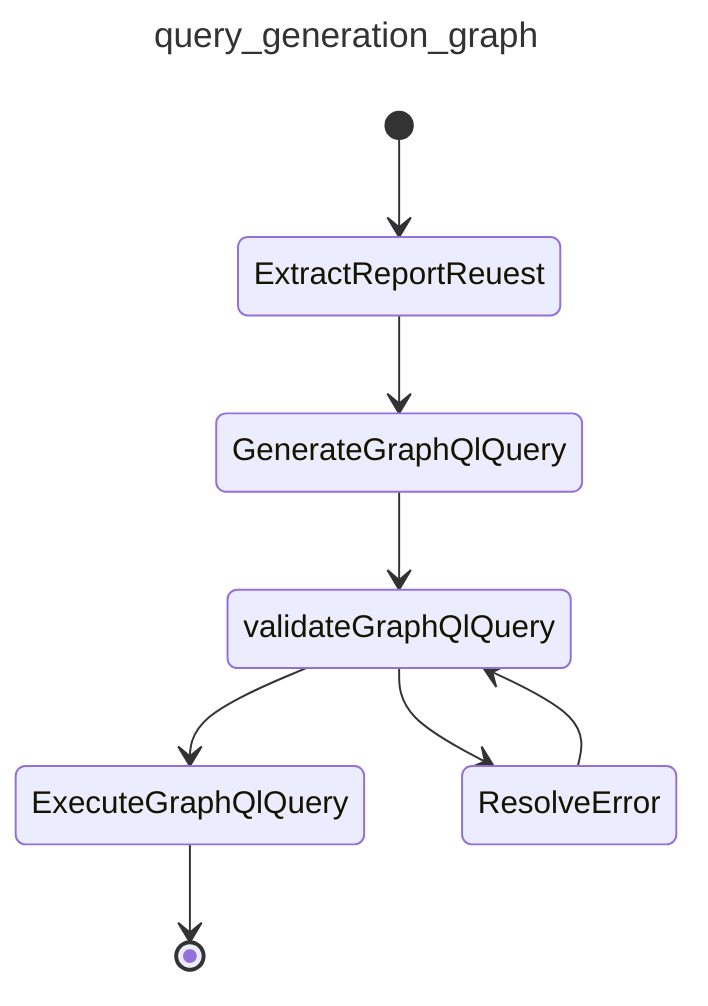 ---
title: query_generation_graph
---
stateDiagram-v2
  [*] --> ExtractReportReuest
  ExtractReportReuest --> GenerateGraphQlQuery
  GenerateGraphQlQuery --> validateGraphQlQuery
  validateGraphQlQuery --> ExecuteGraphQlQuery
  validateGraphQlQuery --> ResolveError
  ResolveError --> validateGraphQlQuery
  ExecuteGraphQlQuery --> [*]